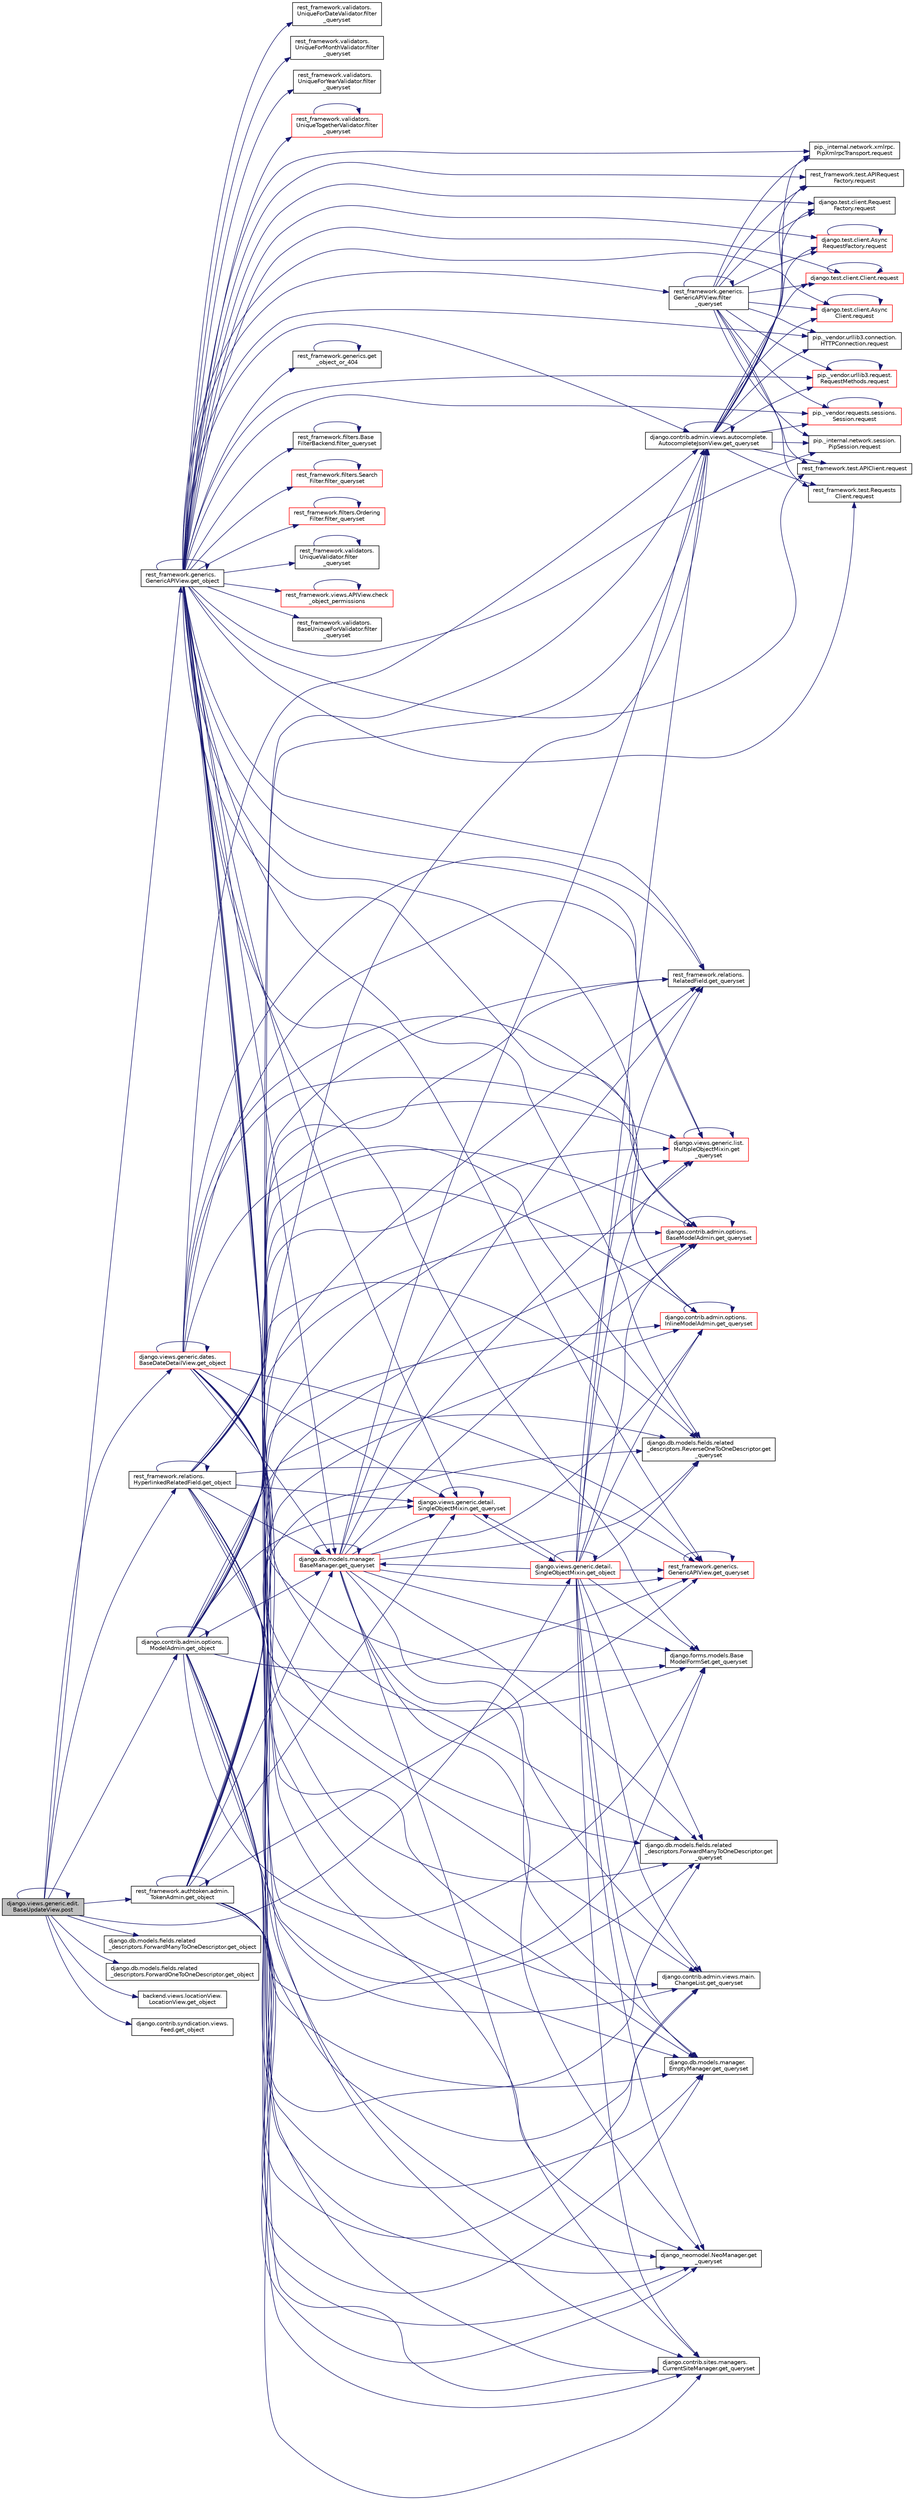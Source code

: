 digraph "django.views.generic.edit.BaseUpdateView.post"
{
 // LATEX_PDF_SIZE
  edge [fontname="Helvetica",fontsize="10",labelfontname="Helvetica",labelfontsize="10"];
  node [fontname="Helvetica",fontsize="10",shape=record];
  rankdir="LR";
  Node1 [label="django.views.generic.edit.\lBaseUpdateView.post",height=0.2,width=0.4,color="black", fillcolor="grey75", style="filled", fontcolor="black",tooltip=" "];
  Node1 -> Node2 [color="midnightblue",fontsize="10",style="solid",fontname="Helvetica"];
  Node2 [label="rest_framework.generics.\lGenericAPIView.get_object",height=0.2,width=0.4,color="black", fillcolor="white", style="filled",URL="$d9/d8f/classrest__framework_1_1generics_1_1_generic_a_p_i_view.html#af19daba665c7e3f1329658f71f0dbc1c",tooltip=" "];
  Node2 -> Node3 [color="midnightblue",fontsize="10",style="solid",fontname="Helvetica"];
  Node3 [label="rest_framework.views.APIView.check\l_object_permissions",height=0.2,width=0.4,color="red", fillcolor="white", style="filled",URL="$d3/d7d/classrest__framework_1_1views_1_1_a_p_i_view.html#a370bcc22d8cd17b08a52c6276c7e6866",tooltip=" "];
  Node3 -> Node3 [color="midnightblue",fontsize="10",style="solid",fontname="Helvetica"];
  Node2 -> Node6 [color="midnightblue",fontsize="10",style="solid",fontname="Helvetica"];
  Node6 [label="rest_framework.validators.\lBaseUniqueForValidator.filter\l_queryset",height=0.2,width=0.4,color="black", fillcolor="white", style="filled",URL="$d7/d15/classrest__framework_1_1validators_1_1_base_unique_for_validator.html#ace8b3c145c3261d2e2f4a824cab92729",tooltip=" "];
  Node2 -> Node7 [color="midnightblue",fontsize="10",style="solid",fontname="Helvetica"];
  Node7 [label="rest_framework.validators.\lUniqueForDateValidator.filter\l_queryset",height=0.2,width=0.4,color="black", fillcolor="white", style="filled",URL="$d6/d87/classrest__framework_1_1validators_1_1_unique_for_date_validator.html#afb65123831066f2f7810cdb5fcb1502d",tooltip=" "];
  Node2 -> Node8 [color="midnightblue",fontsize="10",style="solid",fontname="Helvetica"];
  Node8 [label="rest_framework.validators.\lUniqueForMonthValidator.filter\l_queryset",height=0.2,width=0.4,color="black", fillcolor="white", style="filled",URL="$d0/d56/classrest__framework_1_1validators_1_1_unique_for_month_validator.html#a19757f35c1ce1a0944394cee68eabf50",tooltip=" "];
  Node2 -> Node9 [color="midnightblue",fontsize="10",style="solid",fontname="Helvetica"];
  Node9 [label="rest_framework.validators.\lUniqueForYearValidator.filter\l_queryset",height=0.2,width=0.4,color="black", fillcolor="white", style="filled",URL="$da/dd2/classrest__framework_1_1validators_1_1_unique_for_year_validator.html#af9158627f857bc4afb7c8f02594ef9a3",tooltip=" "];
  Node2 -> Node10 [color="midnightblue",fontsize="10",style="solid",fontname="Helvetica"];
  Node10 [label="rest_framework.validators.\lUniqueTogetherValidator.filter\l_queryset",height=0.2,width=0.4,color="red", fillcolor="white", style="filled",URL="$d8/df3/classrest__framework_1_1validators_1_1_unique_together_validator.html#a4febe85f06aaa05c2e5372e409847ae1",tooltip=" "];
  Node10 -> Node10 [color="midnightblue",fontsize="10",style="solid",fontname="Helvetica"];
  Node2 -> Node47 [color="midnightblue",fontsize="10",style="solid",fontname="Helvetica"];
  Node47 [label="rest_framework.generics.\lGenericAPIView.filter\l_queryset",height=0.2,width=0.4,color="black", fillcolor="white", style="filled",URL="$d9/d8f/classrest__framework_1_1generics_1_1_generic_a_p_i_view.html#a8e83d5246dc3bc05d0228ffbd3fa9297",tooltip=" "];
  Node47 -> Node47 [color="midnightblue",fontsize="10",style="solid",fontname="Helvetica"];
  Node47 -> Node48 [color="midnightblue",fontsize="10",style="solid",fontname="Helvetica"];
  Node48 [label="pip._internal.network.xmlrpc.\lPipXmlrpcTransport.request",height=0.2,width=0.4,color="black", fillcolor="white", style="filled",URL="$dd/d8a/classpip_1_1__internal_1_1network_1_1xmlrpc_1_1_pip_xmlrpc_transport.html#adb84317dcc522d845a56ce9cc4f82522",tooltip=" "];
  Node47 -> Node49 [color="midnightblue",fontsize="10",style="solid",fontname="Helvetica"];
  Node49 [label="rest_framework.test.APIRequest\lFactory.request",height=0.2,width=0.4,color="black", fillcolor="white", style="filled",URL="$da/d3c/classrest__framework_1_1test_1_1_a_p_i_request_factory.html#abd5931aada009b9fb1f1577613acd058",tooltip=" "];
  Node47 -> Node50 [color="midnightblue",fontsize="10",style="solid",fontname="Helvetica"];
  Node50 [label="django.test.client.Request\lFactory.request",height=0.2,width=0.4,color="black", fillcolor="white", style="filled",URL="$db/d7f/classdjango_1_1test_1_1client_1_1_request_factory.html#a12550839ba4cbabcf38bff0d2ff69f0a",tooltip=" "];
  Node47 -> Node51 [color="midnightblue",fontsize="10",style="solid",fontname="Helvetica"];
  Node51 [label="django.test.client.Async\lRequestFactory.request",height=0.2,width=0.4,color="red", fillcolor="white", style="filled",URL="$d6/de5/classdjango_1_1test_1_1client_1_1_async_request_factory.html#a8dcee74bc0f05203aa2aa2aad95555a9",tooltip=" "];
  Node51 -> Node51 [color="midnightblue",fontsize="10",style="solid",fontname="Helvetica"];
  Node47 -> Node53 [color="midnightblue",fontsize="10",style="solid",fontname="Helvetica"];
  Node53 [label="django.test.client.Client.request",height=0.2,width=0.4,color="red", fillcolor="white", style="filled",URL="$d2/d2e/classdjango_1_1test_1_1client_1_1_client.html#a4b25cead120a234c08a522e016cb6138",tooltip=" "];
  Node53 -> Node53 [color="midnightblue",fontsize="10",style="solid",fontname="Helvetica"];
  Node47 -> Node58 [color="midnightblue",fontsize="10",style="solid",fontname="Helvetica"];
  Node58 [label="django.test.client.Async\lClient.request",height=0.2,width=0.4,color="red", fillcolor="white", style="filled",URL="$d9/dd7/classdjango_1_1test_1_1client_1_1_async_client.html#a38330cfdf01cb69d3dd0bdb8b9777bd9",tooltip=" "];
  Node58 -> Node58 [color="midnightblue",fontsize="10",style="solid",fontname="Helvetica"];
  Node47 -> Node59 [color="midnightblue",fontsize="10",style="solid",fontname="Helvetica"];
  Node59 [label="pip._vendor.urllib3.connection.\lHTTPConnection.request",height=0.2,width=0.4,color="black", fillcolor="white", style="filled",URL="$d2/d75/classpip_1_1__vendor_1_1urllib3_1_1connection_1_1_h_t_t_p_connection.html#ae44707607a133fa0d27085cc2ea9ef85",tooltip=" "];
  Node47 -> Node60 [color="midnightblue",fontsize="10",style="solid",fontname="Helvetica"];
  Node60 [label="pip._vendor.urllib3.request.\lRequestMethods.request",height=0.2,width=0.4,color="red", fillcolor="white", style="filled",URL="$de/d48/classpip_1_1__vendor_1_1urllib3_1_1request_1_1_request_methods.html#a875ca454fac77c856bdf0cbe44f8fb64",tooltip=" "];
  Node60 -> Node60 [color="midnightblue",fontsize="10",style="solid",fontname="Helvetica"];
  Node47 -> Node91 [color="midnightblue",fontsize="10",style="solid",fontname="Helvetica"];
  Node91 [label="pip._vendor.requests.sessions.\lSession.request",height=0.2,width=0.4,color="red", fillcolor="white", style="filled",URL="$da/de9/classpip_1_1__vendor_1_1requests_1_1sessions_1_1_session.html#a718b60e99280c6ef1a346cb6dc0a90c8",tooltip=" "];
  Node91 -> Node91 [color="midnightblue",fontsize="10",style="solid",fontname="Helvetica"];
  Node47 -> Node518 [color="midnightblue",fontsize="10",style="solid",fontname="Helvetica"];
  Node518 [label="pip._internal.network.session.\lPipSession.request",height=0.2,width=0.4,color="black", fillcolor="white", style="filled",URL="$d9/dc2/classpip_1_1__internal_1_1network_1_1session_1_1_pip_session.html#a9c968f2f764cbd41db6684fafb5b1e6a",tooltip=" "];
  Node47 -> Node516 [color="midnightblue",fontsize="10",style="solid",fontname="Helvetica"];
  Node516 [label="rest_framework.test.APIClient.request",height=0.2,width=0.4,color="black", fillcolor="white", style="filled",URL="$da/d51/classrest__framework_1_1test_1_1_a_p_i_client.html#a77b55b2a0a90921243b61303fc37e59d",tooltip=" "];
  Node47 -> Node517 [color="midnightblue",fontsize="10",style="solid",fontname="Helvetica"];
  Node517 [label="rest_framework.test.Requests\lClient.request",height=0.2,width=0.4,color="black", fillcolor="white", style="filled",URL="$de/dc8/classrest__framework_1_1test_1_1_requests_client.html#ae6de53b1244ae8817b8bf8d6838b72ba",tooltip=" "];
  Node2 -> Node5520 [color="midnightblue",fontsize="10",style="solid",fontname="Helvetica"];
  Node5520 [label="rest_framework.filters.Base\lFilterBackend.filter_queryset",height=0.2,width=0.4,color="black", fillcolor="white", style="filled",URL="$d9/d36/classrest__framework_1_1filters_1_1_base_filter_backend.html#aa4bdead40d84dfae0625253eec6ead8a",tooltip=" "];
  Node5520 -> Node5520 [color="midnightblue",fontsize="10",style="solid",fontname="Helvetica"];
  Node2 -> Node5521 [color="midnightblue",fontsize="10",style="solid",fontname="Helvetica"];
  Node5521 [label="rest_framework.filters.Search\lFilter.filter_queryset",height=0.2,width=0.4,color="red", fillcolor="white", style="filled",URL="$dd/d45/classrest__framework_1_1filters_1_1_search_filter.html#a66840fcc3a7bec1fd02d4f13c945bbe3",tooltip=" "];
  Node5521 -> Node5521 [color="midnightblue",fontsize="10",style="solid",fontname="Helvetica"];
  Node2 -> Node5527 [color="midnightblue",fontsize="10",style="solid",fontname="Helvetica"];
  Node5527 [label="rest_framework.filters.Ordering\lFilter.filter_queryset",height=0.2,width=0.4,color="red", fillcolor="white", style="filled",URL="$d0/d16/classrest__framework_1_1filters_1_1_ordering_filter.html#af0334718806ff1519a860a79735c12c5",tooltip=" "];
  Node5527 -> Node5527 [color="midnightblue",fontsize="10",style="solid",fontname="Helvetica"];
  Node2 -> Node5530 [color="midnightblue",fontsize="10",style="solid",fontname="Helvetica"];
  Node5530 [label="rest_framework.validators.\lUniqueValidator.filter\l_queryset",height=0.2,width=0.4,color="black", fillcolor="white", style="filled",URL="$df/dfd/classrest__framework_1_1validators_1_1_unique_validator.html#a974ee13bb88e07f272d784b7f78b94bc",tooltip=" "];
  Node5530 -> Node5530 [color="midnightblue",fontsize="10",style="solid",fontname="Helvetica"];
  Node2 -> Node2 [color="midnightblue",fontsize="10",style="solid",fontname="Helvetica"];
  Node2 -> Node5531 [color="midnightblue",fontsize="10",style="solid",fontname="Helvetica"];
  Node5531 [label="rest_framework.generics.get\l_object_or_404",height=0.2,width=0.4,color="black", fillcolor="white", style="filled",URL="$d2/d49/namespacerest__framework_1_1generics.html#a8c14ec25bf8a742674d5ac5418b50e92",tooltip=" "];
  Node5531 -> Node5531 [color="midnightblue",fontsize="10",style="solid",fontname="Helvetica"];
  Node2 -> Node720 [color="midnightblue",fontsize="10",style="solid",fontname="Helvetica"];
  Node720 [label="django.contrib.admin.views.autocomplete.\lAutocompleteJsonView.get_queryset",height=0.2,width=0.4,color="black", fillcolor="white", style="filled",URL="$d5/d24/classdjango_1_1contrib_1_1admin_1_1views_1_1autocomplete_1_1_autocomplete_json_view.html#aeba422d947101bce361f0fd32ff7d4d4",tooltip=" "];
  Node720 -> Node720 [color="midnightblue",fontsize="10",style="solid",fontname="Helvetica"];
  Node720 -> Node50 [color="midnightblue",fontsize="10",style="solid",fontname="Helvetica"];
  Node720 -> Node51 [color="midnightblue",fontsize="10",style="solid",fontname="Helvetica"];
  Node720 -> Node53 [color="midnightblue",fontsize="10",style="solid",fontname="Helvetica"];
  Node720 -> Node58 [color="midnightblue",fontsize="10",style="solid",fontname="Helvetica"];
  Node720 -> Node48 [color="midnightblue",fontsize="10",style="solid",fontname="Helvetica"];
  Node720 -> Node49 [color="midnightblue",fontsize="10",style="solid",fontname="Helvetica"];
  Node720 -> Node59 [color="midnightblue",fontsize="10",style="solid",fontname="Helvetica"];
  Node720 -> Node60 [color="midnightblue",fontsize="10",style="solid",fontname="Helvetica"];
  Node720 -> Node91 [color="midnightblue",fontsize="10",style="solid",fontname="Helvetica"];
  Node720 -> Node518 [color="midnightblue",fontsize="10",style="solid",fontname="Helvetica"];
  Node720 -> Node516 [color="midnightblue",fontsize="10",style="solid",fontname="Helvetica"];
  Node720 -> Node517 [color="midnightblue",fontsize="10",style="solid",fontname="Helvetica"];
  Node2 -> Node721 [color="midnightblue",fontsize="10",style="solid",fontname="Helvetica"];
  Node721 [label="django.contrib.sites.managers.\lCurrentSiteManager.get_queryset",height=0.2,width=0.4,color="black", fillcolor="white", style="filled",URL="$dd/d05/classdjango_1_1contrib_1_1sites_1_1managers_1_1_current_site_manager.html#a62f5f3f9f1b932f3bcd36601d46e7509",tooltip=" "];
  Node2 -> Node722 [color="midnightblue",fontsize="10",style="solid",fontname="Helvetica"];
  Node722 [label="django.db.models.manager.\lBaseManager.get_queryset",height=0.2,width=0.4,color="red", fillcolor="white", style="filled",URL="$d1/d1c/classdjango_1_1db_1_1models_1_1manager_1_1_base_manager.html#af0391e929a911c2647412e6e030c28e8",tooltip="PROXIES TO QUERYSET #."];
  Node722 -> Node720 [color="midnightblue",fontsize="10",style="solid",fontname="Helvetica"];
  Node722 -> Node721 [color="midnightblue",fontsize="10",style="solid",fontname="Helvetica"];
  Node722 -> Node722 [color="midnightblue",fontsize="10",style="solid",fontname="Helvetica"];
  Node722 -> Node723 [color="midnightblue",fontsize="10",style="solid",fontname="Helvetica"];
  Node723 [label="django.db.models.manager.\lEmptyManager.get_queryset",height=0.2,width=0.4,color="black", fillcolor="white", style="filled",URL="$d6/da8/classdjango_1_1db_1_1models_1_1manager_1_1_empty_manager.html#a0a5e7cb6efe5e4cb3b15779cf64d1537",tooltip=" "];
  Node722 -> Node724 [color="midnightblue",fontsize="10",style="solid",fontname="Helvetica"];
  Node724 [label="django.forms.models.Base\lModelFormSet.get_queryset",height=0.2,width=0.4,color="black", fillcolor="white", style="filled",URL="$d5/d31/classdjango_1_1forms_1_1models_1_1_base_model_form_set.html#a0ac048453b4a14ff61ebb6c072c29e7e",tooltip=" "];
  Node722 -> Node725 [color="midnightblue",fontsize="10",style="solid",fontname="Helvetica"];
  Node725 [label="django.views.generic.detail.\lSingleObjectMixin.get_queryset",height=0.2,width=0.4,color="red", fillcolor="white", style="filled",URL="$d2/d8d/classdjango_1_1views_1_1generic_1_1detail_1_1_single_object_mixin.html#a7471c8ca174db55504da01b1a06cc5ba",tooltip=" "];
  Node725 -> Node726 [color="midnightblue",fontsize="10",style="solid",fontname="Helvetica"];
  Node726 [label="django.views.generic.detail.\lSingleObjectMixin.get_object",height=0.2,width=0.4,color="red", fillcolor="white", style="filled",URL="$d2/d8d/classdjango_1_1views_1_1generic_1_1detail_1_1_single_object_mixin.html#a2dd2bbde8d843929b3af3056125586d7",tooltip=" "];
  Node726 -> Node726 [color="midnightblue",fontsize="10",style="solid",fontname="Helvetica"];
  Node726 -> Node720 [color="midnightblue",fontsize="10",style="solid",fontname="Helvetica"];
  Node726 -> Node721 [color="midnightblue",fontsize="10",style="solid",fontname="Helvetica"];
  Node726 -> Node722 [color="midnightblue",fontsize="10",style="solid",fontname="Helvetica"];
  Node726 -> Node723 [color="midnightblue",fontsize="10",style="solid",fontname="Helvetica"];
  Node726 -> Node724 [color="midnightblue",fontsize="10",style="solid",fontname="Helvetica"];
  Node726 -> Node725 [color="midnightblue",fontsize="10",style="solid",fontname="Helvetica"];
  Node726 -> Node727 [color="midnightblue",fontsize="10",style="solid",fontname="Helvetica"];
  Node727 [label="django.views.generic.list.\lMultipleObjectMixin.get\l_queryset",height=0.2,width=0.4,color="red", fillcolor="white", style="filled",URL="$dc/db8/classdjango_1_1views_1_1generic_1_1list_1_1_multiple_object_mixin.html#ad98185a338be30a3a7327fbb7c3b4a1a",tooltip=" "];
  Node727 -> Node727 [color="midnightblue",fontsize="10",style="solid",fontname="Helvetica"];
  Node726 -> Node749 [color="midnightblue",fontsize="10",style="solid",fontname="Helvetica"];
  Node749 [label="django_neomodel.NeoManager.get\l_queryset",height=0.2,width=0.4,color="black", fillcolor="white", style="filled",URL="$da/d60/classdjango__neomodel_1_1_neo_manager.html#a7e3562da1326a56612c8d989803cf747",tooltip=" "];
  Node726 -> Node750 [color="midnightblue",fontsize="10",style="solid",fontname="Helvetica"];
  Node750 [label="rest_framework.generics.\lGenericAPIView.get_queryset",height=0.2,width=0.4,color="red", fillcolor="white", style="filled",URL="$d9/d8f/classrest__framework_1_1generics_1_1_generic_a_p_i_view.html#a944b66f9ec49a9d053f34f77f22074da",tooltip=" "];
  Node750 -> Node750 [color="midnightblue",fontsize="10",style="solid",fontname="Helvetica"];
  Node726 -> Node751 [color="midnightblue",fontsize="10",style="solid",fontname="Helvetica"];
  Node751 [label="rest_framework.relations.\lRelatedField.get_queryset",height=0.2,width=0.4,color="black", fillcolor="white", style="filled",URL="$d4/d5c/classrest__framework_1_1relations_1_1_related_field.html#ab7b694008ab6552b950b0b1322d5fad1",tooltip=" "];
  Node726 -> Node752 [color="midnightblue",fontsize="10",style="solid",fontname="Helvetica"];
  Node752 [label="django.db.models.fields.related\l_descriptors.ForwardManyToOneDescriptor.get\l_queryset",height=0.2,width=0.4,color="black", fillcolor="white", style="filled",URL="$d8/d45/classdjango_1_1db_1_1models_1_1fields_1_1related__descriptors_1_1_forward_many_to_one_descriptor.html#a36718f48e6763e2926e8397e318e1322",tooltip=" "];
  Node726 -> Node753 [color="midnightblue",fontsize="10",style="solid",fontname="Helvetica"];
  Node753 [label="django.db.models.fields.related\l_descriptors.ReverseOneToOneDescriptor.get\l_queryset",height=0.2,width=0.4,color="black", fillcolor="white", style="filled",URL="$da/d7c/classdjango_1_1db_1_1models_1_1fields_1_1related__descriptors_1_1_reverse_one_to_one_descriptor.html#afb05e6f36e1366af21cb7ee1fa654cd7",tooltip=" "];
  Node726 -> Node754 [color="midnightblue",fontsize="10",style="solid",fontname="Helvetica"];
  Node754 [label="django.contrib.admin.options.\lBaseModelAdmin.get_queryset",height=0.2,width=0.4,color="red", fillcolor="white", style="filled",URL="$d3/dd6/classdjango_1_1contrib_1_1admin_1_1options_1_1_base_model_admin.html#a9dc124c9d075b1782f0338dd500ec940",tooltip=" "];
  Node754 -> Node754 [color="midnightblue",fontsize="10",style="solid",fontname="Helvetica"];
  Node726 -> Node755 [color="midnightblue",fontsize="10",style="solid",fontname="Helvetica"];
  Node755 [label="django.contrib.admin.options.\lInlineModelAdmin.get_queryset",height=0.2,width=0.4,color="red", fillcolor="white", style="filled",URL="$db/dbb/classdjango_1_1contrib_1_1admin_1_1options_1_1_inline_model_admin.html#adac95e1d43e73c3c82981ad56f2d62e2",tooltip=" "];
  Node755 -> Node755 [color="midnightblue",fontsize="10",style="solid",fontname="Helvetica"];
  Node726 -> Node757 [color="midnightblue",fontsize="10",style="solid",fontname="Helvetica"];
  Node757 [label="django.contrib.admin.views.main.\lChangeList.get_queryset",height=0.2,width=0.4,color="black", fillcolor="white", style="filled",URL="$d7/d58/classdjango_1_1contrib_1_1admin_1_1views_1_1main_1_1_change_list.html#a41f8c78806f49d2ff9e3857f046de3fb",tooltip=" "];
  Node725 -> Node725 [color="midnightblue",fontsize="10",style="solid",fontname="Helvetica"];
  Node722 -> Node727 [color="midnightblue",fontsize="10",style="solid",fontname="Helvetica"];
  Node722 -> Node749 [color="midnightblue",fontsize="10",style="solid",fontname="Helvetica"];
  Node722 -> Node750 [color="midnightblue",fontsize="10",style="solid",fontname="Helvetica"];
  Node722 -> Node751 [color="midnightblue",fontsize="10",style="solid",fontname="Helvetica"];
  Node722 -> Node752 [color="midnightblue",fontsize="10",style="solid",fontname="Helvetica"];
  Node722 -> Node753 [color="midnightblue",fontsize="10",style="solid",fontname="Helvetica"];
  Node722 -> Node754 [color="midnightblue",fontsize="10",style="solid",fontname="Helvetica"];
  Node722 -> Node755 [color="midnightblue",fontsize="10",style="solid",fontname="Helvetica"];
  Node722 -> Node757 [color="midnightblue",fontsize="10",style="solid",fontname="Helvetica"];
  Node2 -> Node723 [color="midnightblue",fontsize="10",style="solid",fontname="Helvetica"];
  Node2 -> Node724 [color="midnightblue",fontsize="10",style="solid",fontname="Helvetica"];
  Node2 -> Node725 [color="midnightblue",fontsize="10",style="solid",fontname="Helvetica"];
  Node2 -> Node727 [color="midnightblue",fontsize="10",style="solid",fontname="Helvetica"];
  Node2 -> Node749 [color="midnightblue",fontsize="10",style="solid",fontname="Helvetica"];
  Node2 -> Node750 [color="midnightblue",fontsize="10",style="solid",fontname="Helvetica"];
  Node2 -> Node751 [color="midnightblue",fontsize="10",style="solid",fontname="Helvetica"];
  Node2 -> Node752 [color="midnightblue",fontsize="10",style="solid",fontname="Helvetica"];
  Node2 -> Node753 [color="midnightblue",fontsize="10",style="solid",fontname="Helvetica"];
  Node2 -> Node754 [color="midnightblue",fontsize="10",style="solid",fontname="Helvetica"];
  Node2 -> Node755 [color="midnightblue",fontsize="10",style="solid",fontname="Helvetica"];
  Node2 -> Node757 [color="midnightblue",fontsize="10",style="solid",fontname="Helvetica"];
  Node2 -> Node48 [color="midnightblue",fontsize="10",style="solid",fontname="Helvetica"];
  Node2 -> Node49 [color="midnightblue",fontsize="10",style="solid",fontname="Helvetica"];
  Node2 -> Node516 [color="midnightblue",fontsize="10",style="solid",fontname="Helvetica"];
  Node2 -> Node50 [color="midnightblue",fontsize="10",style="solid",fontname="Helvetica"];
  Node2 -> Node51 [color="midnightblue",fontsize="10",style="solid",fontname="Helvetica"];
  Node2 -> Node53 [color="midnightblue",fontsize="10",style="solid",fontname="Helvetica"];
  Node2 -> Node58 [color="midnightblue",fontsize="10",style="solid",fontname="Helvetica"];
  Node2 -> Node517 [color="midnightblue",fontsize="10",style="solid",fontname="Helvetica"];
  Node2 -> Node59 [color="midnightblue",fontsize="10",style="solid",fontname="Helvetica"];
  Node2 -> Node60 [color="midnightblue",fontsize="10",style="solid",fontname="Helvetica"];
  Node2 -> Node91 [color="midnightblue",fontsize="10",style="solid",fontname="Helvetica"];
  Node2 -> Node518 [color="midnightblue",fontsize="10",style="solid",fontname="Helvetica"];
  Node1 -> Node851 [color="midnightblue",fontsize="10",style="solid",fontname="Helvetica"];
  Node851 [label="django.db.models.fields.related\l_descriptors.ForwardManyToOneDescriptor.get_object",height=0.2,width=0.4,color="black", fillcolor="white", style="filled",URL="$d8/d45/classdjango_1_1db_1_1models_1_1fields_1_1related__descriptors_1_1_forward_many_to_one_descriptor.html#a9458218e7631d05103497d911a7ecaec",tooltip=" "];
  Node1 -> Node852 [color="midnightblue",fontsize="10",style="solid",fontname="Helvetica"];
  Node852 [label="django.db.models.fields.related\l_descriptors.ForwardOneToOneDescriptor.get_object",height=0.2,width=0.4,color="black", fillcolor="white", style="filled",URL="$db/d3e/classdjango_1_1db_1_1models_1_1fields_1_1related__descriptors_1_1_forward_one_to_one_descriptor.html#a076a95ea857cab6982498e8573bfd451",tooltip=" "];
  Node1 -> Node853 [color="midnightblue",fontsize="10",style="solid",fontname="Helvetica"];
  Node853 [label="backend.views.locationView.\lLocationView.get_object",height=0.2,width=0.4,color="black", fillcolor="white", style="filled",URL="$d8/dae/classbackend_1_1views_1_1location_view_1_1_location_view.html#af51efe9464a4b92a053902e2ac15b90c",tooltip=" "];
  Node1 -> Node854 [color="midnightblue",fontsize="10",style="solid",fontname="Helvetica"];
  Node854 [label="django.views.generic.dates.\lBaseDateDetailView.get_object",height=0.2,width=0.4,color="red", fillcolor="white", style="filled",URL="$d7/da7/classdjango_1_1views_1_1generic_1_1dates_1_1_base_date_detail_view.html#a32d05a2df829a53a3423b48d22d56845",tooltip=" "];
  Node854 -> Node854 [color="midnightblue",fontsize="10",style="solid",fontname="Helvetica"];
  Node854 -> Node720 [color="midnightblue",fontsize="10",style="solid",fontname="Helvetica"];
  Node854 -> Node721 [color="midnightblue",fontsize="10",style="solid",fontname="Helvetica"];
  Node854 -> Node722 [color="midnightblue",fontsize="10",style="solid",fontname="Helvetica"];
  Node854 -> Node723 [color="midnightblue",fontsize="10",style="solid",fontname="Helvetica"];
  Node854 -> Node724 [color="midnightblue",fontsize="10",style="solid",fontname="Helvetica"];
  Node854 -> Node725 [color="midnightblue",fontsize="10",style="solid",fontname="Helvetica"];
  Node854 -> Node727 [color="midnightblue",fontsize="10",style="solid",fontname="Helvetica"];
  Node854 -> Node749 [color="midnightblue",fontsize="10",style="solid",fontname="Helvetica"];
  Node854 -> Node750 [color="midnightblue",fontsize="10",style="solid",fontname="Helvetica"];
  Node854 -> Node751 [color="midnightblue",fontsize="10",style="solid",fontname="Helvetica"];
  Node854 -> Node752 [color="midnightblue",fontsize="10",style="solid",fontname="Helvetica"];
  Node854 -> Node753 [color="midnightblue",fontsize="10",style="solid",fontname="Helvetica"];
  Node854 -> Node754 [color="midnightblue",fontsize="10",style="solid",fontname="Helvetica"];
  Node854 -> Node755 [color="midnightblue",fontsize="10",style="solid",fontname="Helvetica"];
  Node854 -> Node757 [color="midnightblue",fontsize="10",style="solid",fontname="Helvetica"];
  Node1 -> Node726 [color="midnightblue",fontsize="10",style="solid",fontname="Helvetica"];
  Node1 -> Node869 [color="midnightblue",fontsize="10",style="solid",fontname="Helvetica"];
  Node869 [label="django.contrib.syndication.views.\lFeed.get_object",height=0.2,width=0.4,color="black", fillcolor="white", style="filled",URL="$df/de9/classdjango_1_1contrib_1_1syndication_1_1views_1_1_feed.html#a3a5f77eb99cc490e683b12b9cfaba2d9",tooltip=" "];
  Node1 -> Node870 [color="midnightblue",fontsize="10",style="solid",fontname="Helvetica"];
  Node870 [label="django.contrib.admin.options.\lModelAdmin.get_object",height=0.2,width=0.4,color="black", fillcolor="white", style="filled",URL="$d5/d05/classdjango_1_1contrib_1_1admin_1_1options_1_1_model_admin.html#a9d8fe5dc46588f2e6a68135c73c1487f",tooltip=" "];
  Node870 -> Node870 [color="midnightblue",fontsize="10",style="solid",fontname="Helvetica"];
  Node870 -> Node720 [color="midnightblue",fontsize="10",style="solid",fontname="Helvetica"];
  Node870 -> Node721 [color="midnightblue",fontsize="10",style="solid",fontname="Helvetica"];
  Node870 -> Node722 [color="midnightblue",fontsize="10",style="solid",fontname="Helvetica"];
  Node870 -> Node723 [color="midnightblue",fontsize="10",style="solid",fontname="Helvetica"];
  Node870 -> Node724 [color="midnightblue",fontsize="10",style="solid",fontname="Helvetica"];
  Node870 -> Node725 [color="midnightblue",fontsize="10",style="solid",fontname="Helvetica"];
  Node870 -> Node727 [color="midnightblue",fontsize="10",style="solid",fontname="Helvetica"];
  Node870 -> Node749 [color="midnightblue",fontsize="10",style="solid",fontname="Helvetica"];
  Node870 -> Node750 [color="midnightblue",fontsize="10",style="solid",fontname="Helvetica"];
  Node870 -> Node751 [color="midnightblue",fontsize="10",style="solid",fontname="Helvetica"];
  Node870 -> Node752 [color="midnightblue",fontsize="10",style="solid",fontname="Helvetica"];
  Node870 -> Node753 [color="midnightblue",fontsize="10",style="solid",fontname="Helvetica"];
  Node870 -> Node754 [color="midnightblue",fontsize="10",style="solid",fontname="Helvetica"];
  Node870 -> Node755 [color="midnightblue",fontsize="10",style="solid",fontname="Helvetica"];
  Node870 -> Node757 [color="midnightblue",fontsize="10",style="solid",fontname="Helvetica"];
  Node1 -> Node871 [color="midnightblue",fontsize="10",style="solid",fontname="Helvetica"];
  Node871 [label="rest_framework.authtoken.admin.\lTokenAdmin.get_object",height=0.2,width=0.4,color="black", fillcolor="white", style="filled",URL="$dd/d7c/classrest__framework_1_1authtoken_1_1admin_1_1_token_admin.html#a3a99dfedc9482558b2c209121e23128c",tooltip=" "];
  Node871 -> Node871 [color="midnightblue",fontsize="10",style="solid",fontname="Helvetica"];
  Node871 -> Node720 [color="midnightblue",fontsize="10",style="solid",fontname="Helvetica"];
  Node871 -> Node721 [color="midnightblue",fontsize="10",style="solid",fontname="Helvetica"];
  Node871 -> Node722 [color="midnightblue",fontsize="10",style="solid",fontname="Helvetica"];
  Node871 -> Node723 [color="midnightblue",fontsize="10",style="solid",fontname="Helvetica"];
  Node871 -> Node724 [color="midnightblue",fontsize="10",style="solid",fontname="Helvetica"];
  Node871 -> Node725 [color="midnightblue",fontsize="10",style="solid",fontname="Helvetica"];
  Node871 -> Node727 [color="midnightblue",fontsize="10",style="solid",fontname="Helvetica"];
  Node871 -> Node749 [color="midnightblue",fontsize="10",style="solid",fontname="Helvetica"];
  Node871 -> Node750 [color="midnightblue",fontsize="10",style="solid",fontname="Helvetica"];
  Node871 -> Node751 [color="midnightblue",fontsize="10",style="solid",fontname="Helvetica"];
  Node871 -> Node752 [color="midnightblue",fontsize="10",style="solid",fontname="Helvetica"];
  Node871 -> Node753 [color="midnightblue",fontsize="10",style="solid",fontname="Helvetica"];
  Node871 -> Node754 [color="midnightblue",fontsize="10",style="solid",fontname="Helvetica"];
  Node871 -> Node755 [color="midnightblue",fontsize="10",style="solid",fontname="Helvetica"];
  Node871 -> Node757 [color="midnightblue",fontsize="10",style="solid",fontname="Helvetica"];
  Node1 -> Node872 [color="midnightblue",fontsize="10",style="solid",fontname="Helvetica"];
  Node872 [label="rest_framework.relations.\lHyperlinkedRelatedField.get_object",height=0.2,width=0.4,color="black", fillcolor="white", style="filled",URL="$d1/d10/classrest__framework_1_1relations_1_1_hyperlinked_related_field.html#ae5ffa1405c21fd97e837193405ec0cd7",tooltip=" "];
  Node872 -> Node872 [color="midnightblue",fontsize="10",style="solid",fontname="Helvetica"];
  Node872 -> Node720 [color="midnightblue",fontsize="10",style="solid",fontname="Helvetica"];
  Node872 -> Node721 [color="midnightblue",fontsize="10",style="solid",fontname="Helvetica"];
  Node872 -> Node722 [color="midnightblue",fontsize="10",style="solid",fontname="Helvetica"];
  Node872 -> Node723 [color="midnightblue",fontsize="10",style="solid",fontname="Helvetica"];
  Node872 -> Node724 [color="midnightblue",fontsize="10",style="solid",fontname="Helvetica"];
  Node872 -> Node725 [color="midnightblue",fontsize="10",style="solid",fontname="Helvetica"];
  Node872 -> Node727 [color="midnightblue",fontsize="10",style="solid",fontname="Helvetica"];
  Node872 -> Node749 [color="midnightblue",fontsize="10",style="solid",fontname="Helvetica"];
  Node872 -> Node750 [color="midnightblue",fontsize="10",style="solid",fontname="Helvetica"];
  Node872 -> Node751 [color="midnightblue",fontsize="10",style="solid",fontname="Helvetica"];
  Node872 -> Node752 [color="midnightblue",fontsize="10",style="solid",fontname="Helvetica"];
  Node872 -> Node753 [color="midnightblue",fontsize="10",style="solid",fontname="Helvetica"];
  Node872 -> Node754 [color="midnightblue",fontsize="10",style="solid",fontname="Helvetica"];
  Node872 -> Node755 [color="midnightblue",fontsize="10",style="solid",fontname="Helvetica"];
  Node872 -> Node757 [color="midnightblue",fontsize="10",style="solid",fontname="Helvetica"];
  Node1 -> Node1 [color="midnightblue",fontsize="10",style="solid",fontname="Helvetica"];
}

